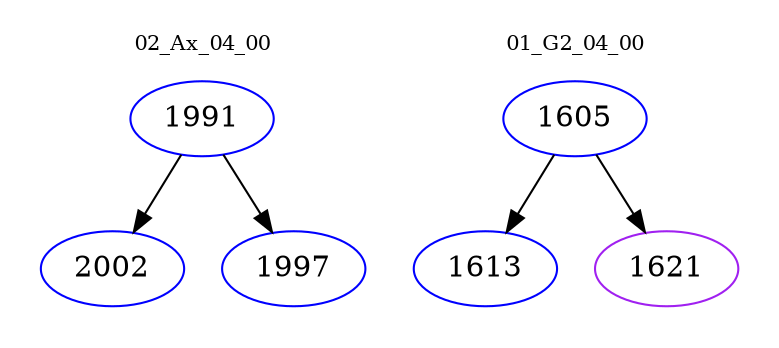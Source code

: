 digraph{
subgraph cluster_0 {
color = white
label = "02_Ax_04_00";
fontsize=10;
T0_1991 [label="1991", color="blue"]
T0_1991 -> T0_2002 [color="black"]
T0_2002 [label="2002", color="blue"]
T0_1991 -> T0_1997 [color="black"]
T0_1997 [label="1997", color="blue"]
}
subgraph cluster_1 {
color = white
label = "01_G2_04_00";
fontsize=10;
T1_1605 [label="1605", color="blue"]
T1_1605 -> T1_1613 [color="black"]
T1_1613 [label="1613", color="blue"]
T1_1605 -> T1_1621 [color="black"]
T1_1621 [label="1621", color="purple"]
}
}
